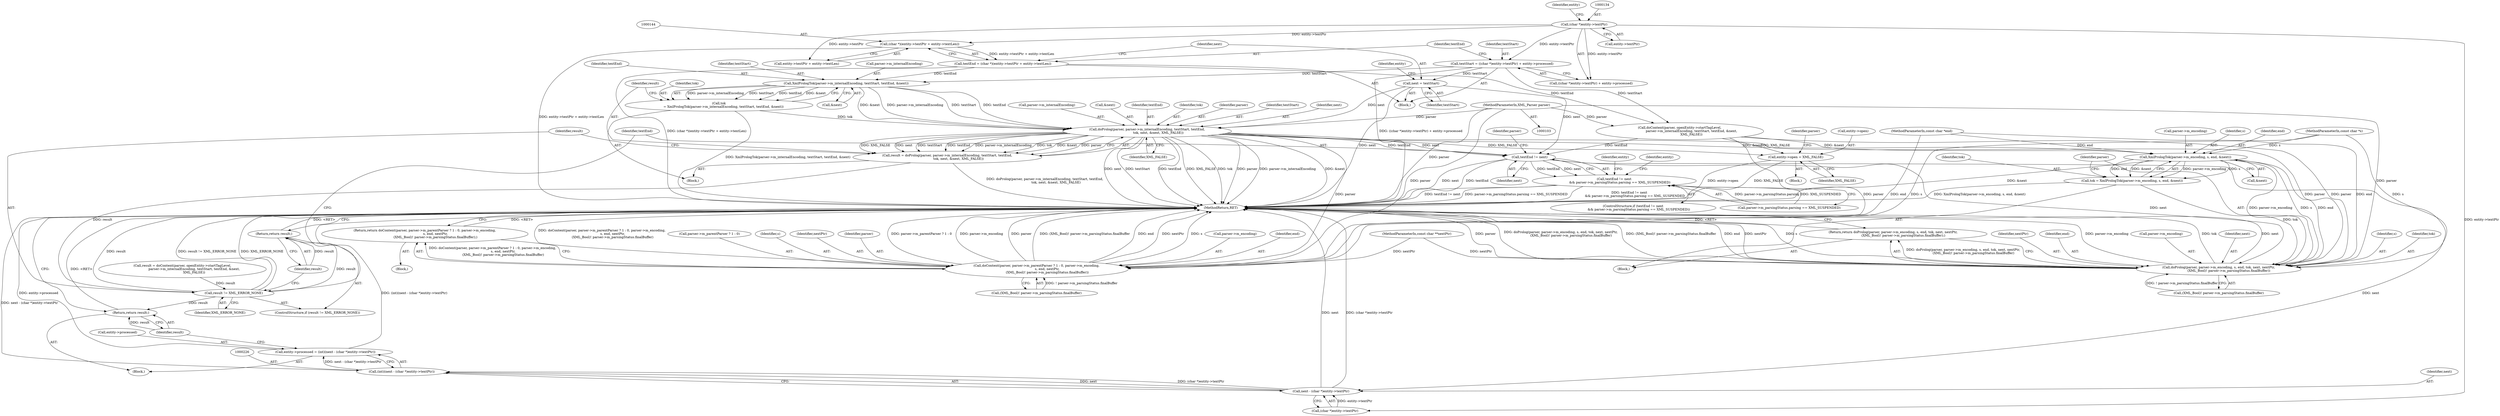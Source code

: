 digraph "0_libexpat_c20b758c332d9a13afbbb276d30db1d183a85d43_1@del" {
"1000173" [label="(Call,doProlog(parser, parser->m_internalEncoding, textStart, textEnd,\n                      tok, next, &next, XML_FALSE))"];
"1000104" [label="(MethodParameterIn,XML_Parser parser)"];
"1000163" [label="(Call,XmlPrologTok(parser->m_internalEncoding, textStart, textEnd, &next))"];
"1000130" [label="(Call,textStart = ((char *)entity->textPtr) + entity->processed)"];
"1000133" [label="(Call,(char *)entity->textPtr)"];
"1000141" [label="(Call,textEnd = (char *)(entity->textPtr + entity->textLen))"];
"1000143" [label="(Call,(char *)(entity->textPtr + entity->textLen))"];
"1000161" [label="(Call,tok\n         = XmlPrologTok(parser->m_internalEncoding, textStart, textEnd, &next))"];
"1000152" [label="(Call,next = textStart)"];
"1000171" [label="(Call,result = doProlog(parser, parser->m_internalEncoding, textStart, textEnd,\n                      tok, next, &next, XML_FALSE))"];
"1000202" [label="(Call,result != XML_ERROR_NONE)"];
"1000205" [label="(Return,return result;)"];
"1000234" [label="(Return,return result;)"];
"1000210" [label="(Call,textEnd != next)"];
"1000209" [label="(Call,textEnd != next\n           && parser->m_parsingStatus.parsing == XML_SUSPENDED)"];
"1000227" [label="(Call,next - (char *)entity->textPtr)"];
"1000225" [label="(Call,(int)(next - (char *)entity->textPtr))"];
"1000221" [label="(Call,entity->processed = (int)(next - (char *)entity->textPtr))"];
"1000284" [label="(Call,doProlog(parser, parser->m_encoding, s, end, tok, next, nextPtr,\n                    (XML_Bool)! parser->m_parsingStatus.finalBuffer))"];
"1000283" [label="(Return,return doProlog(parser, parser->m_encoding, s, end, tok, next, nextPtr,\n                    (XML_Bool)! parser->m_parsingStatus.finalBuffer);)"];
"1000238" [label="(Call,entity->open = XML_FALSE)"];
"1000275" [label="(Call,XmlPrologTok(parser->m_encoding, s, end, &next))"];
"1000273" [label="(Call,tok = XmlPrologTok(parser->m_encoding, s, end, &next))"];
"1000310" [label="(Call,doContent(parser, parser->m_parentParser ? 1 : 0, parser->m_encoding,\n                     s, end, nextPtr,\n                     (XML_Bool)! parser->m_parsingStatus.finalBuffer))"];
"1000309" [label="(Return,return doContent(parser, parser->m_parentParser ? 1 : 0, parser->m_encoding,\n                     s, end, nextPtr,\n                     (XML_Bool)! parser->m_parsingStatus.finalBuffer);)"];
"1000163" [label="(Call,XmlPrologTok(parser->m_internalEncoding, textStart, textEnd, &next))"];
"1000204" [label="(Identifier,XML_ERROR_NONE)"];
"1000275" [label="(Call,XmlPrologTok(parser->m_encoding, s, end, &next))"];
"1000171" [label="(Call,result = doProlog(parser, parser->m_internalEncoding, textStart, textEnd,\n                      tok, next, &next, XML_FALSE))"];
"1000238" [label="(Call,entity->open = XML_FALSE)"];
"1000135" [label="(Call,entity->textPtr)"];
"1000213" [label="(Call,parser->m_parsingStatus.parsing == XML_SUSPENDED)"];
"1000104" [label="(MethodParameterIn,XML_Parser parser)"];
"1000184" [label="(Identifier,XML_FALSE)"];
"1000152" [label="(Call,next = textStart)"];
"1000240" [label="(Identifier,entity)"];
"1000139" [label="(Identifier,entity)"];
"1000205" [label="(Return,return result;)"];
"1000281" [label="(Call,&next)"];
"1000159" [label="(Block,)"];
"1000245" [label="(Identifier,parser)"];
"1000266" [label="(Block,)"];
"1000225" [label="(Call,(int)(next - (char *)entity->textPtr))"];
"1000202" [label="(Call,result != XML_ERROR_NONE)"];
"1000201" [label="(ControlStructure,if (result != XML_ERROR_NONE))"];
"1000105" [label="(MethodParameterIn,const char *s)"];
"1000175" [label="(Call,parser->m_internalEncoding)"];
"1000289" [label="(Identifier,s)"];
"1000291" [label="(Identifier,tok)"];
"1000107" [label="(MethodParameterIn,const char **nextPtr)"];
"1000220" [label="(Block,)"];
"1000293" [label="(Identifier,nextPtr)"];
"1000290" [label="(Identifier,end)"];
"1000210" [label="(Call,textEnd != next)"];
"1000294" [label="(Call,(XML_Bool)! parser->m_parsingStatus.finalBuffer)"];
"1000131" [label="(Identifier,textStart)"];
"1000208" [label="(ControlStructure,if (textEnd != next\n           && parser->m_parsingStatus.parsing == XML_SUSPENDED))"];
"1000283" [label="(Return,return doProlog(parser, parser->m_encoding, s, end, tok, next, nextPtr,\n                    (XML_Bool)! parser->m_parsingStatus.finalBuffer);)"];
"1000309" [label="(Return,return doContent(parser, parser->m_parentParser ? 1 : 0, parser->m_encoding,\n                     s, end, nextPtr,\n                     (XML_Bool)! parser->m_parsingStatus.finalBuffer);)"];
"1000318" [label="(Call,parser->m_encoding)"];
"1000182" [label="(Call,&next)"];
"1000273" [label="(Call,tok = XmlPrologTok(parser->m_encoding, s, end, &next))"];
"1000188" [label="(Call,doContent(parser, openEntity->startTagLevel,\n                       parser->m_internalEncoding, textStart, textEnd, &next,\n                       XML_FALSE))"];
"1000286" [label="(Call,parser->m_encoding)"];
"1000169" [label="(Call,&next)"];
"1000132" [label="(Call,((char *)entity->textPtr) + entity->processed)"];
"1000237" [label="(Block,)"];
"1000164" [label="(Call,parser->m_internalEncoding)"];
"1000179" [label="(Identifier,textEnd)"];
"1000173" [label="(Call,doProlog(parser, parser->m_internalEncoding, textStart, textEnd,\n                      tok, next, &next, XML_FALSE))"];
"1000172" [label="(Identifier,result)"];
"1000161" [label="(Call,tok\n         = XmlPrologTok(parser->m_internalEncoding, textStart, textEnd, &next))"];
"1000108" [label="(Block,)"];
"1000211" [label="(Identifier,textEnd)"];
"1000186" [label="(Call,result = doContent(parser, openEntity->startTagLevel,\n                       parser->m_internalEncoding, textStart, textEnd, &next,\n                       XML_FALSE))"];
"1000310" [label="(Call,doContent(parser, parser->m_parentParser ? 1 : 0, parser->m_encoding,\n                     s, end, nextPtr,\n                     (XML_Bool)! parser->m_parsingStatus.finalBuffer))"];
"1000154" [label="(Identifier,textStart)"];
"1000239" [label="(Call,entity->open)"];
"1000221" [label="(Call,entity->processed = (int)(next - (char *)entity->textPtr))"];
"1000180" [label="(Identifier,tok)"];
"1000168" [label="(Identifier,textEnd)"];
"1000228" [label="(Identifier,next)"];
"1000153" [label="(Identifier,next)"];
"1000234" [label="(Return,return result;)"];
"1000285" [label="(Identifier,parser)"];
"1000322" [label="(Identifier,end)"];
"1000280" [label="(Identifier,end)"];
"1000209" [label="(Call,textEnd != next\n           && parser->m_parsingStatus.parsing == XML_SUSPENDED)"];
"1000324" [label="(Call,(XML_Bool)! parser->m_parsingStatus.finalBuffer)"];
"1000216" [label="(Identifier,parser)"];
"1000332" [label="(MethodReturn,RET)"];
"1000157" [label="(Identifier,entity)"];
"1000142" [label="(Identifier,textEnd)"];
"1000229" [label="(Call,(char *)entity->textPtr)"];
"1000235" [label="(Identifier,result)"];
"1000106" [label="(MethodParameterIn,const char *end)"];
"1000303" [label="(Block,)"];
"1000227" [label="(Call,next - (char *)entity->textPtr)"];
"1000212" [label="(Identifier,next)"];
"1000203" [label="(Identifier,result)"];
"1000276" [label="(Call,parser->m_encoding)"];
"1000143" [label="(Call,(char *)(entity->textPtr + entity->textLen))"];
"1000312" [label="(Call,parser->m_parentParser ? 1 : 0)"];
"1000284" [label="(Call,doProlog(parser, parser->m_encoding, s, end, tok, next, nextPtr,\n                    (XML_Bool)! parser->m_parsingStatus.finalBuffer))"];
"1000174" [label="(Identifier,parser)"];
"1000321" [label="(Identifier,s)"];
"1000178" [label="(Identifier,textStart)"];
"1000145" [label="(Call,entity->textPtr + entity->textLen)"];
"1000222" [label="(Call,entity->processed)"];
"1000133" [label="(Call,(char *)entity->textPtr)"];
"1000141" [label="(Call,textEnd = (char *)(entity->textPtr + entity->textLen))"];
"1000279" [label="(Identifier,s)"];
"1000181" [label="(Identifier,next)"];
"1000223" [label="(Identifier,entity)"];
"1000274" [label="(Identifier,tok)"];
"1000323" [label="(Identifier,nextPtr)"];
"1000130" [label="(Call,textStart = ((char *)entity->textPtr) + entity->processed)"];
"1000167" [label="(Identifier,textStart)"];
"1000242" [label="(Identifier,XML_FALSE)"];
"1000311" [label="(Identifier,parser)"];
"1000162" [label="(Identifier,tok)"];
"1000292" [label="(Identifier,next)"];
"1000206" [label="(Identifier,result)"];
"1000173" -> "1000171"  [label="AST: "];
"1000173" -> "1000184"  [label="CFG: "];
"1000174" -> "1000173"  [label="AST: "];
"1000175" -> "1000173"  [label="AST: "];
"1000178" -> "1000173"  [label="AST: "];
"1000179" -> "1000173"  [label="AST: "];
"1000180" -> "1000173"  [label="AST: "];
"1000181" -> "1000173"  [label="AST: "];
"1000182" -> "1000173"  [label="AST: "];
"1000184" -> "1000173"  [label="AST: "];
"1000171" -> "1000173"  [label="CFG: "];
"1000173" -> "1000332"  [label="DDG: next"];
"1000173" -> "1000332"  [label="DDG: &next"];
"1000173" -> "1000332"  [label="DDG: textStart"];
"1000173" -> "1000332"  [label="DDG: textEnd"];
"1000173" -> "1000332"  [label="DDG: XML_FALSE"];
"1000173" -> "1000332"  [label="DDG: tok"];
"1000173" -> "1000332"  [label="DDG: parser"];
"1000173" -> "1000332"  [label="DDG: parser->m_internalEncoding"];
"1000173" -> "1000171"  [label="DDG: XML_FALSE"];
"1000173" -> "1000171"  [label="DDG: next"];
"1000173" -> "1000171"  [label="DDG: textStart"];
"1000173" -> "1000171"  [label="DDG: textEnd"];
"1000173" -> "1000171"  [label="DDG: parser->m_internalEncoding"];
"1000173" -> "1000171"  [label="DDG: tok"];
"1000173" -> "1000171"  [label="DDG: &next"];
"1000173" -> "1000171"  [label="DDG: parser"];
"1000104" -> "1000173"  [label="DDG: parser"];
"1000163" -> "1000173"  [label="DDG: parser->m_internalEncoding"];
"1000163" -> "1000173"  [label="DDG: textStart"];
"1000163" -> "1000173"  [label="DDG: textEnd"];
"1000163" -> "1000173"  [label="DDG: &next"];
"1000161" -> "1000173"  [label="DDG: tok"];
"1000152" -> "1000173"  [label="DDG: next"];
"1000173" -> "1000210"  [label="DDG: textEnd"];
"1000173" -> "1000210"  [label="DDG: next"];
"1000173" -> "1000238"  [label="DDG: XML_FALSE"];
"1000173" -> "1000275"  [label="DDG: &next"];
"1000173" -> "1000284"  [label="DDG: parser"];
"1000173" -> "1000310"  [label="DDG: parser"];
"1000104" -> "1000103"  [label="AST: "];
"1000104" -> "1000332"  [label="DDG: parser"];
"1000104" -> "1000188"  [label="DDG: parser"];
"1000104" -> "1000284"  [label="DDG: parser"];
"1000104" -> "1000310"  [label="DDG: parser"];
"1000163" -> "1000161"  [label="AST: "];
"1000163" -> "1000169"  [label="CFG: "];
"1000164" -> "1000163"  [label="AST: "];
"1000167" -> "1000163"  [label="AST: "];
"1000168" -> "1000163"  [label="AST: "];
"1000169" -> "1000163"  [label="AST: "];
"1000161" -> "1000163"  [label="CFG: "];
"1000163" -> "1000161"  [label="DDG: parser->m_internalEncoding"];
"1000163" -> "1000161"  [label="DDG: textStart"];
"1000163" -> "1000161"  [label="DDG: textEnd"];
"1000163" -> "1000161"  [label="DDG: &next"];
"1000130" -> "1000163"  [label="DDG: textStart"];
"1000141" -> "1000163"  [label="DDG: textEnd"];
"1000130" -> "1000108"  [label="AST: "];
"1000130" -> "1000132"  [label="CFG: "];
"1000131" -> "1000130"  [label="AST: "];
"1000132" -> "1000130"  [label="AST: "];
"1000142" -> "1000130"  [label="CFG: "];
"1000130" -> "1000332"  [label="DDG: ((char *)entity->textPtr) + entity->processed"];
"1000133" -> "1000130"  [label="DDG: entity->textPtr"];
"1000130" -> "1000152"  [label="DDG: textStart"];
"1000130" -> "1000188"  [label="DDG: textStart"];
"1000133" -> "1000132"  [label="AST: "];
"1000133" -> "1000135"  [label="CFG: "];
"1000134" -> "1000133"  [label="AST: "];
"1000135" -> "1000133"  [label="AST: "];
"1000139" -> "1000133"  [label="CFG: "];
"1000133" -> "1000132"  [label="DDG: entity->textPtr"];
"1000133" -> "1000143"  [label="DDG: entity->textPtr"];
"1000133" -> "1000145"  [label="DDG: entity->textPtr"];
"1000133" -> "1000229"  [label="DDG: entity->textPtr"];
"1000141" -> "1000108"  [label="AST: "];
"1000141" -> "1000143"  [label="CFG: "];
"1000142" -> "1000141"  [label="AST: "];
"1000143" -> "1000141"  [label="AST: "];
"1000153" -> "1000141"  [label="CFG: "];
"1000141" -> "1000332"  [label="DDG: (char *)(entity->textPtr + entity->textLen)"];
"1000143" -> "1000141"  [label="DDG: entity->textPtr + entity->textLen"];
"1000141" -> "1000188"  [label="DDG: textEnd"];
"1000143" -> "1000145"  [label="CFG: "];
"1000144" -> "1000143"  [label="AST: "];
"1000145" -> "1000143"  [label="AST: "];
"1000143" -> "1000332"  [label="DDG: entity->textPtr + entity->textLen"];
"1000161" -> "1000159"  [label="AST: "];
"1000162" -> "1000161"  [label="AST: "];
"1000172" -> "1000161"  [label="CFG: "];
"1000161" -> "1000332"  [label="DDG: XmlPrologTok(parser->m_internalEncoding, textStart, textEnd, &next)"];
"1000152" -> "1000108"  [label="AST: "];
"1000152" -> "1000154"  [label="CFG: "];
"1000153" -> "1000152"  [label="AST: "];
"1000154" -> "1000152"  [label="AST: "];
"1000157" -> "1000152"  [label="CFG: "];
"1000152" -> "1000332"  [label="DDG: next"];
"1000152" -> "1000210"  [label="DDG: next"];
"1000171" -> "1000159"  [label="AST: "];
"1000172" -> "1000171"  [label="AST: "];
"1000203" -> "1000171"  [label="CFG: "];
"1000171" -> "1000332"  [label="DDG: doProlog(parser, parser->m_internalEncoding, textStart, textEnd,\n                      tok, next, &next, XML_FALSE)"];
"1000171" -> "1000202"  [label="DDG: result"];
"1000202" -> "1000201"  [label="AST: "];
"1000202" -> "1000204"  [label="CFG: "];
"1000203" -> "1000202"  [label="AST: "];
"1000204" -> "1000202"  [label="AST: "];
"1000206" -> "1000202"  [label="CFG: "];
"1000211" -> "1000202"  [label="CFG: "];
"1000202" -> "1000332"  [label="DDG: result"];
"1000202" -> "1000332"  [label="DDG: result != XML_ERROR_NONE"];
"1000202" -> "1000332"  [label="DDG: XML_ERROR_NONE"];
"1000186" -> "1000202"  [label="DDG: result"];
"1000202" -> "1000205"  [label="DDG: result"];
"1000202" -> "1000234"  [label="DDG: result"];
"1000205" -> "1000201"  [label="AST: "];
"1000205" -> "1000206"  [label="CFG: "];
"1000206" -> "1000205"  [label="AST: "];
"1000332" -> "1000205"  [label="CFG: "];
"1000205" -> "1000332"  [label="DDG: <RET>"];
"1000206" -> "1000205"  [label="DDG: result"];
"1000234" -> "1000220"  [label="AST: "];
"1000234" -> "1000235"  [label="CFG: "];
"1000235" -> "1000234"  [label="AST: "];
"1000332" -> "1000234"  [label="CFG: "];
"1000234" -> "1000332"  [label="DDG: <RET>"];
"1000235" -> "1000234"  [label="DDG: result"];
"1000210" -> "1000209"  [label="AST: "];
"1000210" -> "1000212"  [label="CFG: "];
"1000211" -> "1000210"  [label="AST: "];
"1000212" -> "1000210"  [label="AST: "];
"1000216" -> "1000210"  [label="CFG: "];
"1000209" -> "1000210"  [label="CFG: "];
"1000210" -> "1000332"  [label="DDG: next"];
"1000210" -> "1000332"  [label="DDG: textEnd"];
"1000210" -> "1000209"  [label="DDG: textEnd"];
"1000210" -> "1000209"  [label="DDG: next"];
"1000188" -> "1000210"  [label="DDG: textEnd"];
"1000210" -> "1000227"  [label="DDG: next"];
"1000210" -> "1000284"  [label="DDG: next"];
"1000209" -> "1000208"  [label="AST: "];
"1000209" -> "1000213"  [label="CFG: "];
"1000213" -> "1000209"  [label="AST: "];
"1000223" -> "1000209"  [label="CFG: "];
"1000240" -> "1000209"  [label="CFG: "];
"1000209" -> "1000332"  [label="DDG: textEnd != next\n           && parser->m_parsingStatus.parsing == XML_SUSPENDED"];
"1000209" -> "1000332"  [label="DDG: textEnd != next"];
"1000209" -> "1000332"  [label="DDG: parser->m_parsingStatus.parsing == XML_SUSPENDED"];
"1000213" -> "1000209"  [label="DDG: parser->m_parsingStatus.parsing"];
"1000213" -> "1000209"  [label="DDG: XML_SUSPENDED"];
"1000227" -> "1000225"  [label="AST: "];
"1000227" -> "1000229"  [label="CFG: "];
"1000228" -> "1000227"  [label="AST: "];
"1000229" -> "1000227"  [label="AST: "];
"1000225" -> "1000227"  [label="CFG: "];
"1000227" -> "1000332"  [label="DDG: next"];
"1000227" -> "1000332"  [label="DDG: (char *)entity->textPtr"];
"1000227" -> "1000225"  [label="DDG: next"];
"1000227" -> "1000225"  [label="DDG: (char *)entity->textPtr"];
"1000229" -> "1000227"  [label="DDG: entity->textPtr"];
"1000225" -> "1000221"  [label="AST: "];
"1000226" -> "1000225"  [label="AST: "];
"1000221" -> "1000225"  [label="CFG: "];
"1000225" -> "1000332"  [label="DDG: next - (char *)entity->textPtr"];
"1000225" -> "1000221"  [label="DDG: next - (char *)entity->textPtr"];
"1000221" -> "1000220"  [label="AST: "];
"1000222" -> "1000221"  [label="AST: "];
"1000235" -> "1000221"  [label="CFG: "];
"1000221" -> "1000332"  [label="DDG: (int)(next - (char *)entity->textPtr)"];
"1000221" -> "1000332"  [label="DDG: entity->processed"];
"1000284" -> "1000283"  [label="AST: "];
"1000284" -> "1000294"  [label="CFG: "];
"1000285" -> "1000284"  [label="AST: "];
"1000286" -> "1000284"  [label="AST: "];
"1000289" -> "1000284"  [label="AST: "];
"1000290" -> "1000284"  [label="AST: "];
"1000291" -> "1000284"  [label="AST: "];
"1000292" -> "1000284"  [label="AST: "];
"1000293" -> "1000284"  [label="AST: "];
"1000294" -> "1000284"  [label="AST: "];
"1000283" -> "1000284"  [label="CFG: "];
"1000284" -> "1000332"  [label="DDG: parser->m_encoding"];
"1000284" -> "1000332"  [label="DDG: tok"];
"1000284" -> "1000332"  [label="DDG: next"];
"1000284" -> "1000332"  [label="DDG: parser"];
"1000284" -> "1000332"  [label="DDG: doProlog(parser, parser->m_encoding, s, end, tok, next, nextPtr,\n                    (XML_Bool)! parser->m_parsingStatus.finalBuffer)"];
"1000284" -> "1000332"  [label="DDG: (XML_Bool)! parser->m_parsingStatus.finalBuffer"];
"1000284" -> "1000332"  [label="DDG: end"];
"1000284" -> "1000332"  [label="DDG: nextPtr"];
"1000284" -> "1000332"  [label="DDG: s"];
"1000284" -> "1000283"  [label="DDG: doProlog(parser, parser->m_encoding, s, end, tok, next, nextPtr,\n                    (XML_Bool)! parser->m_parsingStatus.finalBuffer)"];
"1000188" -> "1000284"  [label="DDG: parser"];
"1000275" -> "1000284"  [label="DDG: parser->m_encoding"];
"1000275" -> "1000284"  [label="DDG: s"];
"1000275" -> "1000284"  [label="DDG: end"];
"1000105" -> "1000284"  [label="DDG: s"];
"1000106" -> "1000284"  [label="DDG: end"];
"1000273" -> "1000284"  [label="DDG: tok"];
"1000107" -> "1000284"  [label="DDG: nextPtr"];
"1000294" -> "1000284"  [label="DDG: ! parser->m_parsingStatus.finalBuffer"];
"1000283" -> "1000266"  [label="AST: "];
"1000332" -> "1000283"  [label="CFG: "];
"1000283" -> "1000332"  [label="DDG: <RET>"];
"1000238" -> "1000237"  [label="AST: "];
"1000238" -> "1000242"  [label="CFG: "];
"1000239" -> "1000238"  [label="AST: "];
"1000242" -> "1000238"  [label="AST: "];
"1000245" -> "1000238"  [label="CFG: "];
"1000238" -> "1000332"  [label="DDG: entity->open"];
"1000238" -> "1000332"  [label="DDG: XML_FALSE"];
"1000188" -> "1000238"  [label="DDG: XML_FALSE"];
"1000275" -> "1000273"  [label="AST: "];
"1000275" -> "1000281"  [label="CFG: "];
"1000276" -> "1000275"  [label="AST: "];
"1000279" -> "1000275"  [label="AST: "];
"1000280" -> "1000275"  [label="AST: "];
"1000281" -> "1000275"  [label="AST: "];
"1000273" -> "1000275"  [label="CFG: "];
"1000275" -> "1000332"  [label="DDG: &next"];
"1000275" -> "1000273"  [label="DDG: parser->m_encoding"];
"1000275" -> "1000273"  [label="DDG: s"];
"1000275" -> "1000273"  [label="DDG: end"];
"1000275" -> "1000273"  [label="DDG: &next"];
"1000105" -> "1000275"  [label="DDG: s"];
"1000106" -> "1000275"  [label="DDG: end"];
"1000188" -> "1000275"  [label="DDG: &next"];
"1000273" -> "1000266"  [label="AST: "];
"1000274" -> "1000273"  [label="AST: "];
"1000285" -> "1000273"  [label="CFG: "];
"1000273" -> "1000332"  [label="DDG: XmlPrologTok(parser->m_encoding, s, end, &next)"];
"1000310" -> "1000309"  [label="AST: "];
"1000310" -> "1000324"  [label="CFG: "];
"1000311" -> "1000310"  [label="AST: "];
"1000312" -> "1000310"  [label="AST: "];
"1000318" -> "1000310"  [label="AST: "];
"1000321" -> "1000310"  [label="AST: "];
"1000322" -> "1000310"  [label="AST: "];
"1000323" -> "1000310"  [label="AST: "];
"1000324" -> "1000310"  [label="AST: "];
"1000309" -> "1000310"  [label="CFG: "];
"1000310" -> "1000332"  [label="DDG: doContent(parser, parser->m_parentParser ? 1 : 0, parser->m_encoding,\n                     s, end, nextPtr,\n                     (XML_Bool)! parser->m_parsingStatus.finalBuffer)"];
"1000310" -> "1000332"  [label="DDG: parser->m_parentParser ? 1 : 0"];
"1000310" -> "1000332"  [label="DDG: parser->m_encoding"];
"1000310" -> "1000332"  [label="DDG: parser"];
"1000310" -> "1000332"  [label="DDG: (XML_Bool)! parser->m_parsingStatus.finalBuffer"];
"1000310" -> "1000332"  [label="DDG: end"];
"1000310" -> "1000332"  [label="DDG: nextPtr"];
"1000310" -> "1000332"  [label="DDG: s"];
"1000310" -> "1000309"  [label="DDG: doContent(parser, parser->m_parentParser ? 1 : 0, parser->m_encoding,\n                     s, end, nextPtr,\n                     (XML_Bool)! parser->m_parsingStatus.finalBuffer)"];
"1000188" -> "1000310"  [label="DDG: parser"];
"1000105" -> "1000310"  [label="DDG: s"];
"1000106" -> "1000310"  [label="DDG: end"];
"1000107" -> "1000310"  [label="DDG: nextPtr"];
"1000324" -> "1000310"  [label="DDG: ! parser->m_parsingStatus.finalBuffer"];
"1000309" -> "1000303"  [label="AST: "];
"1000332" -> "1000309"  [label="CFG: "];
"1000309" -> "1000332"  [label="DDG: <RET>"];
}
